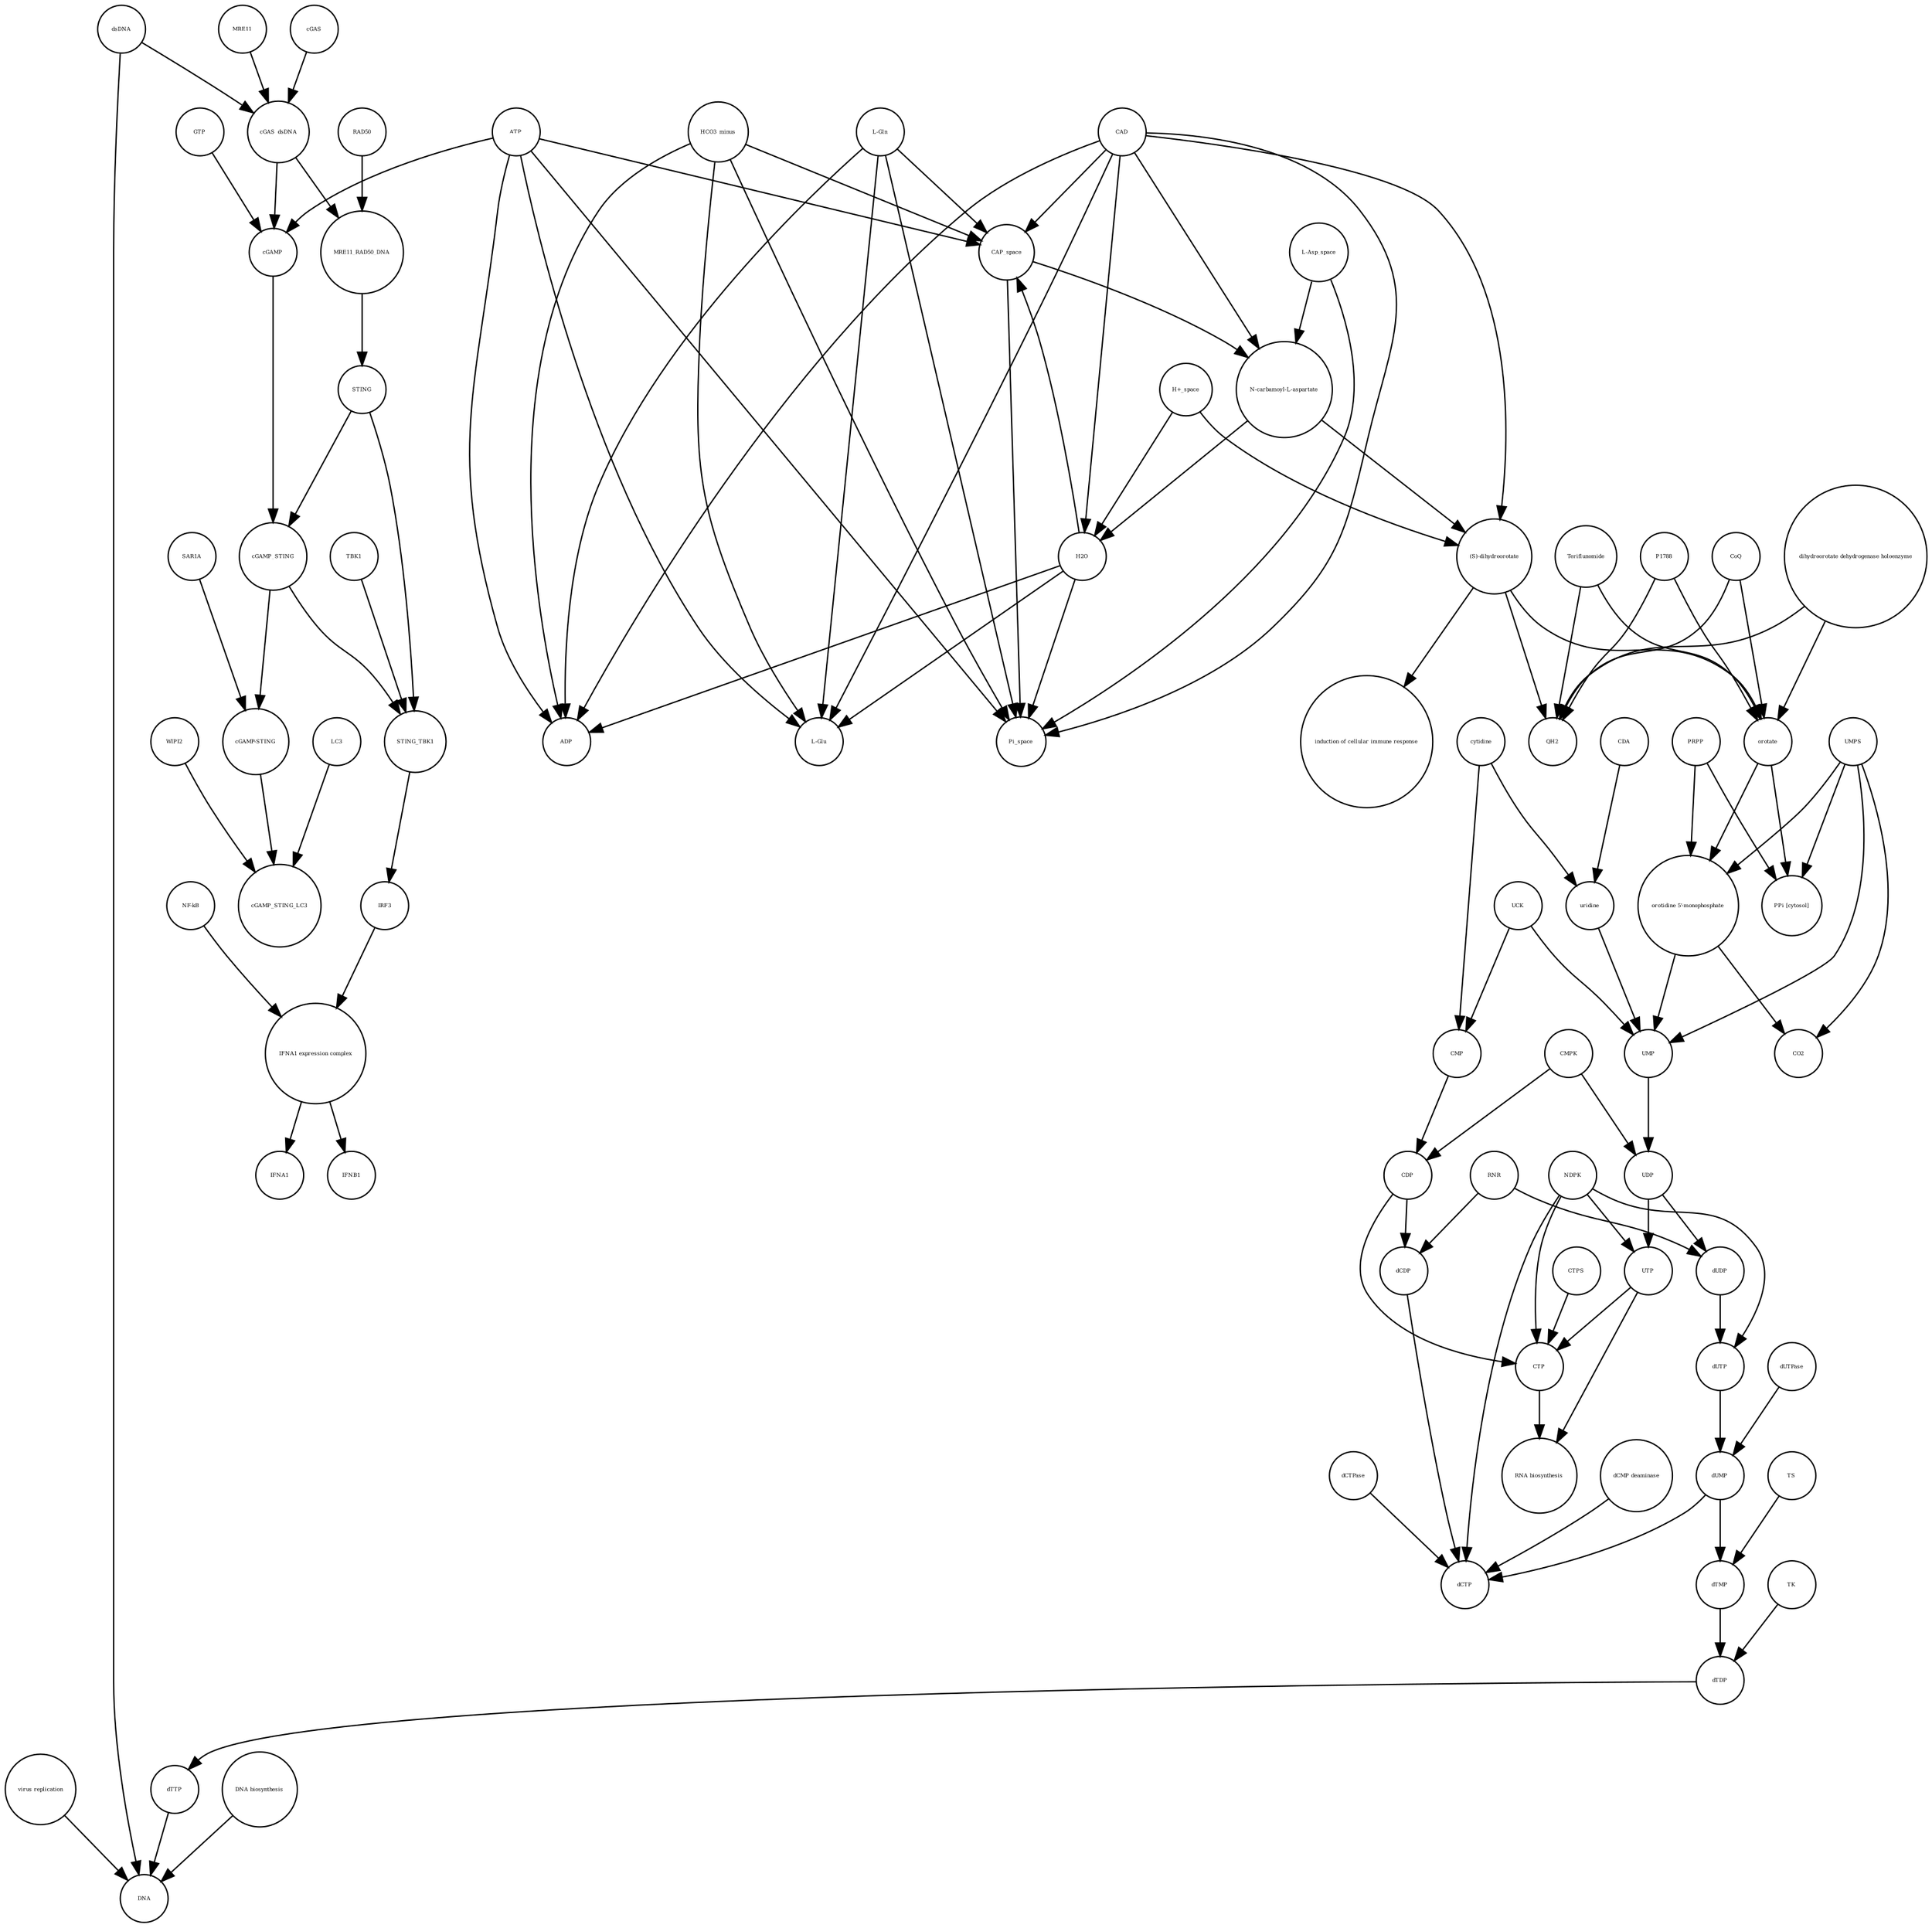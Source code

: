 strict digraph  {
UTP [annotation="", bipartite=0, cls="simple chemical", fontsize=4, label=UTP, shape=circle];
"RNA biosynthesis" [annotation="urn_miriam_obo.go_GO%3A0032774", bipartite=0, cls=phenotype, fontsize=4, label="RNA biosynthesis", shape=circle];
CTP [annotation="", bipartite=0, cls="simple chemical", fontsize=4, label=CTP, shape=circle];
"(S)-dihydroorotate" [annotation="", bipartite=0, cls="simple chemical", fontsize=4, label="(S)-dihydroorotate", shape=circle];
"induction of cellular immune response" [annotation="", bipartite=0, cls=phenotype, fontsize=4, label="induction of cellular immune response", shape=circle];
CAD [annotation="", bipartite=0, cls=macromolecule, fontsize=4, label=CAD, shape=circle];
QH2 [annotation="", bipartite=0, cls="simple chemical", fontsize=4, label=QH2, shape=circle];
MRE11_RAD50_DNA [annotation="", bipartite=0, cls=complex, fontsize=4, label=MRE11_RAD50_DNA, shape=circle];
dTTP [annotation="", bipartite=0, cls="simple chemical", fontsize=4, label=dTTP, shape=circle];
"dihydroorotate dehydrogenase holoenzyme" [annotation="", bipartite=0, cls="simple chemical", fontsize=4, label="dihydroorotate dehydrogenase holoenzyme", shape=circle];
Pi_space [annotation="", bipartite=0, cls="simple chemical", fontsize=4, label=Pi_space, shape=circle];
cytidine [annotation="", bipartite=0, cls="simple chemical", fontsize=4, label=cytidine, shape=circle];
CDP [annotation="", bipartite=0, cls="simple chemical", fontsize=4, label=CDP, shape=circle];
RAD50 [annotation="", bipartite=0, cls="macromolecule multimer", fontsize=4, label=RAD50, shape=circle];
CDA [annotation="", bipartite=0, cls=macromolecule, fontsize=4, label=CDA, shape=circle];
"cGAMP-STING" [annotation="", bipartite=0, cls=complex, fontsize=4, label="cGAMP-STING", shape=circle];
IFNB1 [annotation="", bipartite=0, cls="nucleic acid feature", fontsize=4, label=IFNB1, shape=circle];
DNA [annotation="", bipartite=0, cls="nucleic acid feature", fontsize=4, label=DNA, shape=circle];
cGAS [annotation="", bipartite=0, cls=macromolecule, fontsize=4, label=cGAS, shape=circle];
UDP [annotation="", bipartite=0, cls="simple chemical", fontsize=4, label=UDP, shape=circle];
"L-Glu" [annotation="", bipartite=0, cls="simple chemical", fontsize=4, label="L-Glu", shape=circle];
dUTP [annotation="", bipartite=0, cls="simple chemical", fontsize=4, label=dUTP, shape=circle];
CMP [annotation="", bipartite=0, cls="simple chemical", fontsize=4, label=CMP, shape=circle];
dTMP [annotation="", bipartite=0, cls="simple chemical", fontsize=4, label=dTMP, shape=circle];
TBK1 [annotation="", bipartite=0, cls=macromolecule, fontsize=4, label=TBK1, shape=circle];
CTPS [annotation="", bipartite=0, cls=macromolecule, fontsize=4, label=CTPS, shape=circle];
CAP_space [annotation="", bipartite=0, cls="simple chemical", fontsize=4, label=CAP_space, shape=circle];
dCTPase [annotation="", bipartite=0, cls=macromolecule, fontsize=4, label=dCTPase, shape=circle];
IRF3 [annotation="", bipartite=0, cls="macromolecule multimer", fontsize=4, label=IRF3, shape=circle];
Teriflunomide [annotation="", bipartite=0, cls="simple chemical", fontsize=4, label=Teriflunomide, shape=circle];
ADP [annotation="", bipartite=0, cls="simple chemical", fontsize=4, label=ADP, shape=circle];
dUMP [annotation="", bipartite=0, cls="simple chemical", fontsize=4, label=dUMP, shape=circle];
CMPK [annotation="", bipartite=0, cls=macromolecule, fontsize=4, label=CMPK, shape=circle];
UMP [annotation="", bipartite=0, cls="simple chemical", fontsize=4, label=UMP, shape=circle];
dUTPase [annotation="", bipartite=0, cls=macromolecule, fontsize=4, label=dUTPase, shape=circle];
"L-Asp_space" [annotation="", bipartite=0, cls="simple chemical", fontsize=4, label="L-Asp_space", shape=circle];
"H+_space" [annotation="", bipartite=0, cls="simple chemical", fontsize=4, label="H+_space", shape=circle];
SAR1A [annotation="", bipartite=0, cls=macromolecule, fontsize=4, label=SAR1A, shape=circle];
UCK [annotation="", bipartite=0, cls=macromolecule, fontsize=4, label=UCK, shape=circle];
ATP [annotation="", bipartite=0, cls="simple chemical", fontsize=4, label=ATP, shape=circle];
"orotidine 5'-monophosphate" [annotation="", bipartite=0, cls="simple chemical", fontsize=4, label="orotidine 5'-monophosphate", shape=circle];
"IFNA1 expression complex" [annotation="", bipartite=0, cls=complex, fontsize=4, label="IFNA1 expression complex", shape=circle];
"N-carbamoyl-L-aspartate" [annotation="", bipartite=0, cls="simple chemical", fontsize=4, label="N-carbamoyl-L-aspartate", shape=circle];
cGAS_dsDNA [annotation="", bipartite=0, cls=complex, fontsize=4, label=cGAS_dsDNA, shape=circle];
dCDP [annotation="", bipartite=0, cls="simple chemical", fontsize=4, label=dCDP, shape=circle];
RNR [annotation="", bipartite=0, cls=macromolecule, fontsize=4, label=RNR, shape=circle];
dTDP [annotation="", bipartite=0, cls="simple chemical", fontsize=4, label=dTDP, shape=circle];
STING_TBK1 [annotation="", bipartite=0, cls=complex, fontsize=4, label=STING_TBK1, shape=circle];
P1788 [annotation="", bipartite=0, cls="simple chemical", fontsize=4, label=P1788, shape=circle];
CoQ [annotation="", bipartite=0, cls="simple chemical", fontsize=4, label=CoQ, shape=circle];
"PPi [cytosol]" [annotation="", bipartite=0, cls="simple chemical", fontsize=4, label="PPi [cytosol]", shape=circle];
"virus replication" [annotation="", bipartite=0, cls=phenotype, fontsize=4, label="virus replication", shape=circle];
uridine [annotation="", bipartite=0, cls="simple chemical", fontsize=4, label=uridine, shape=circle];
"dCMP deaminase" [annotation="", bipartite=0, cls=macromolecule, fontsize=4, label="dCMP deaminase", shape=circle];
dsDNA [annotation="", bipartite=0, cls="simple chemical", fontsize=4, label=dsDNA, shape=circle];
orotate [annotation="", bipartite=0, cls="simple chemical", fontsize=4, label=orotate, shape=circle];
UMPS [annotation="", bipartite=0, cls="macromolecule multimer", fontsize=4, label=UMPS, shape=circle];
"DNA biosynthesis" [annotation="urn_miriam_obo.go_GO%3A0071897", bipartite=0, cls=phenotype, fontsize=4, label="DNA biosynthesis", shape=circle];
GTP [annotation="", bipartite=0, cls="simple chemical", fontsize=4, label=GTP, shape=circle];
dCTP [annotation="", bipartite=0, cls="simple chemical", fontsize=4, label=dCTP, shape=circle];
TK [annotation="", bipartite=0, cls=macromolecule, fontsize=4, label=TK, shape=circle];
"L-Gln" [annotation="", bipartite=0, cls="simple chemical", fontsize=4, label="L-Gln", shape=circle];
H2O [annotation="", bipartite=0, cls="simple chemical", fontsize=4, label=H2O, shape=circle];
dUDP [annotation="", bipartite=0, cls="simple chemical", fontsize=4, label=dUDP, shape=circle];
MRE11 [annotation="", bipartite=0, cls="macromolecule multimer", fontsize=4, label=MRE11, shape=circle];
NDPK [annotation="", bipartite=0, cls=macromolecule, fontsize=4, label=NDPK, shape=circle];
TS [annotation="", bipartite=0, cls=macromolecule, fontsize=4, label=TS, shape=circle];
STING [annotation="", bipartite=0, cls="macromolecule multimer", fontsize=4, label=STING, shape=circle];
cGAMP_STING [annotation="", bipartite=0, cls=complex, fontsize=4, label=cGAMP_STING, shape=circle];
LC3 [annotation="", bipartite=0, cls=macromolecule, fontsize=4, label=LC3, shape=circle];
"NF-kB" [annotation="", bipartite=0, cls=complex, fontsize=4, label="NF-kB", shape=circle];
CO2 [annotation="", bipartite=0, cls="simple chemical", fontsize=4, label=CO2, shape=circle];
cGAMP_STING_LC3 [annotation="", bipartite=0, cls=complex, fontsize=4, label=cGAMP_STING_LC3, shape=circle];
PRPP [annotation="", bipartite=0, cls="simple chemical", fontsize=4, label=PRPP, shape=circle];
HCO3_minus [annotation="", bipartite=0, cls="simple chemical", fontsize=4, label=HCO3_minus, shape=circle];
IFNA1 [annotation="", bipartite=0, cls="nucleic acid feature", fontsize=4, label=IFNA1, shape=circle];
cGAMP [annotation="", bipartite=0, cls="simple chemical", fontsize=4, label=cGAMP, shape=circle];
WIPI2 [annotation="", bipartite=0, cls=macromolecule, fontsize=4, label=WIPI2, shape=circle];
UTP -> "RNA biosynthesis"  [annotation="", interaction_type="necessary stimulation"];
UTP -> CTP  [annotation="", interaction_type=production];
CTP -> "RNA biosynthesis"  [annotation="", interaction_type="necessary stimulation"];
"(S)-dihydroorotate" -> "induction of cellular immune response"  [annotation="", interaction_type="necessary stimulation"];
"(S)-dihydroorotate" -> QH2  [annotation="", interaction_type=production];
"(S)-dihydroorotate" -> orotate  [annotation="", interaction_type=production];
CAD -> H2O  [annotation=urn_miriam_reactome_REACT_1698, interaction_type=catalysis];
CAD -> "(S)-dihydroorotate"  [annotation=urn_miriam_reactome_REACT_1698, interaction_type=catalysis];
CAD -> "N-carbamoyl-L-aspartate"  [annotation=urn_miriam_reactome_REACT_1698, interaction_type=catalysis];
CAD -> Pi_space  [annotation=urn_miriam_reactome_REACT_1698, interaction_type=catalysis];
CAD -> CAP_space  [annotation=urn_miriam_reactome_REACT_1698, interaction_type=catalysis];
CAD -> ADP  [annotation=urn_miriam_reactome_REACT_1698, interaction_type=catalysis];
CAD -> "L-Glu"  [annotation=urn_miriam_reactome_REACT_1698, interaction_type=catalysis];
MRE11_RAD50_DNA -> STING  [annotation="", interaction_type=catalysis];
dTTP -> DNA  [annotation="", interaction_type=production];
"dihydroorotate dehydrogenase holoenzyme" -> QH2  [annotation=urn_miriam_reactome_REACT_1698, interaction_type=catalysis];
"dihydroorotate dehydrogenase holoenzyme" -> orotate  [annotation=urn_miriam_reactome_REACT_1698, interaction_type=catalysis];
cytidine -> uridine  [annotation="", interaction_type=production];
cytidine -> CMP  [annotation="", interaction_type=production];
CDP -> dCDP  [annotation="", interaction_type=production];
CDP -> CTP  [annotation="", interaction_type=production];
RAD50 -> MRE11_RAD50_DNA  [annotation="", interaction_type=production];
CDA -> uridine  [annotation="", interaction_type=catalysis];
"cGAMP-STING" -> cGAMP_STING_LC3  [annotation="", interaction_type=production];
cGAS -> cGAS_dsDNA  [annotation="", interaction_type=production];
UDP -> dUDP  [annotation="", interaction_type=production];
UDP -> UTP  [annotation="", interaction_type=production];
dUTP -> dUMP  [annotation="", interaction_type=production];
CMP -> CDP  [annotation="", interaction_type=production];
dTMP -> dTDP  [annotation="", interaction_type=production];
TBK1 -> STING_TBK1  [annotation="", interaction_type=production];
CTPS -> CTP  [annotation="", interaction_type=catalysis];
CAP_space -> "N-carbamoyl-L-aspartate"  [annotation="", interaction_type=production];
CAP_space -> Pi_space  [annotation="", interaction_type=production];
dCTPase -> dCTP  [annotation="", interaction_type=catalysis];
IRF3 -> "IFNA1 expression complex"  [annotation="", interaction_type=production];
Teriflunomide -> QH2  [annotation=urn_miriam_reactome_REACT_1698, interaction_type=inhibition];
Teriflunomide -> orotate  [annotation=urn_miriam_reactome_REACT_1698, interaction_type=inhibition];
dUMP -> dCTP  [annotation="", interaction_type=production];
dUMP -> dTMP  [annotation="", interaction_type=production];
CMPK -> CDP  [annotation="", interaction_type=catalysis];
CMPK -> UDP  [annotation="", interaction_type=catalysis];
UMP -> UDP  [annotation="", interaction_type=production];
dUTPase -> dUMP  [annotation="", interaction_type=catalysis];
"L-Asp_space" -> "N-carbamoyl-L-aspartate"  [annotation="", interaction_type=production];
"L-Asp_space" -> Pi_space  [annotation="", interaction_type=production];
"H+_space" -> H2O  [annotation="", interaction_type=production];
"H+_space" -> "(S)-dihydroorotate"  [annotation="", interaction_type=production];
SAR1A -> "cGAMP-STING"  [annotation="", interaction_type=catalysis];
UCK -> UMP  [annotation="", interaction_type=catalysis];
UCK -> CMP  [annotation="", interaction_type=catalysis];
ATP -> cGAMP  [annotation="", interaction_type=production];
ATP -> CAP_space  [annotation="", interaction_type=production];
ATP -> Pi_space  [annotation="", interaction_type=production];
ATP -> ADP  [annotation="", interaction_type=production];
ATP -> "L-Glu"  [annotation="", interaction_type=production];
"orotidine 5'-monophosphate" -> UMP  [annotation="", interaction_type=production];
"orotidine 5'-monophosphate" -> CO2  [annotation="", interaction_type=production];
"IFNA1 expression complex" -> IFNA1  [annotation="", interaction_type=stimulation];
"IFNA1 expression complex" -> IFNB1  [annotation="", interaction_type=stimulation];
"N-carbamoyl-L-aspartate" -> H2O  [annotation="", interaction_type=production];
"N-carbamoyl-L-aspartate" -> "(S)-dihydroorotate"  [annotation="", interaction_type=production];
cGAS_dsDNA -> MRE11_RAD50_DNA  [annotation="", interaction_type=production];
cGAS_dsDNA -> cGAMP  [annotation="", interaction_type=catalysis];
dCDP -> dCTP  [annotation="", interaction_type=production];
RNR -> dCDP  [annotation="", interaction_type=catalysis];
RNR -> dUDP  [annotation="", interaction_type=catalysis];
dTDP -> dTTP  [annotation="", interaction_type=production];
STING_TBK1 -> IRF3  [annotation="", interaction_type=catalysis];
P1788 -> QH2  [annotation=urn_miriam_reactome_REACT_1698, interaction_type=inhibition];
P1788 -> orotate  [annotation=urn_miriam_reactome_REACT_1698, interaction_type=inhibition];
CoQ -> QH2  [annotation="", interaction_type=production];
CoQ -> orotate  [annotation="", interaction_type=production];
"virus replication" -> DNA  [annotation="", interaction_type=inhibition];
uridine -> UMP  [annotation="", interaction_type=production];
"dCMP deaminase" -> dCTP  [annotation="", interaction_type=catalysis];
dsDNA -> cGAS_dsDNA  [annotation="", interaction_type=production];
dsDNA -> DNA  [annotation="", interaction_type=production];
orotate -> "orotidine 5'-monophosphate"  [annotation="", interaction_type=production];
orotate -> "PPi [cytosol]"  [annotation="", interaction_type=production];
UMPS -> "orotidine 5'-monophosphate"  [annotation=urn_miriam_reactome_REACT_1698, interaction_type=catalysis];
UMPS -> "PPi [cytosol]"  [annotation=urn_miriam_reactome_REACT_1698, interaction_type=catalysis];
UMPS -> UMP  [annotation=urn_miriam_reactome_REACT_1698, interaction_type=catalysis];
UMPS -> CO2  [annotation=urn_miriam_reactome_REACT_1698, interaction_type=catalysis];
"DNA biosynthesis" -> DNA  [annotation="", interaction_type=catalysis];
GTP -> cGAMP  [annotation="", interaction_type=production];
TK -> dTDP  [annotation="", interaction_type=catalysis];
"L-Gln" -> CAP_space  [annotation="", interaction_type=production];
"L-Gln" -> Pi_space  [annotation="", interaction_type=production];
"L-Gln" -> ADP  [annotation="", interaction_type=production];
"L-Gln" -> "L-Glu"  [annotation="", interaction_type=production];
H2O -> CAP_space  [annotation="", interaction_type=production];
H2O -> Pi_space  [annotation="", interaction_type=production];
H2O -> ADP  [annotation="", interaction_type=production];
H2O -> "L-Glu"  [annotation="", interaction_type=production];
dUDP -> dUTP  [annotation="", interaction_type=production];
MRE11 -> cGAS_dsDNA  [annotation="", interaction_type=production];
NDPK -> dUTP  [annotation="", interaction_type=catalysis];
NDPK -> UTP  [annotation="", interaction_type=catalysis];
NDPK -> CTP  [annotation="", interaction_type=catalysis];
NDPK -> dCTP  [annotation="", interaction_type=catalysis];
TS -> dTMP  [annotation="", interaction_type=catalysis];
STING -> STING_TBK1  [annotation="", interaction_type=production];
STING -> cGAMP_STING  [annotation="", interaction_type=production];
cGAMP_STING -> "cGAMP-STING"  [annotation="", interaction_type=production];
cGAMP_STING -> STING_TBK1  [annotation="", interaction_type=production];
LC3 -> cGAMP_STING_LC3  [annotation="", interaction_type=production];
"NF-kB" -> "IFNA1 expression complex"  [annotation="", interaction_type=production];
PRPP -> "orotidine 5'-monophosphate"  [annotation="", interaction_type=production];
PRPP -> "PPi [cytosol]"  [annotation="", interaction_type=production];
HCO3_minus -> CAP_space  [annotation="", interaction_type=production];
HCO3_minus -> Pi_space  [annotation="", interaction_type=production];
HCO3_minus -> ADP  [annotation="", interaction_type=production];
HCO3_minus -> "L-Glu"  [annotation="", interaction_type=production];
cGAMP -> cGAMP_STING  [annotation="", interaction_type=production];
WIPI2 -> cGAMP_STING_LC3  [annotation="", interaction_type=catalysis];
}
